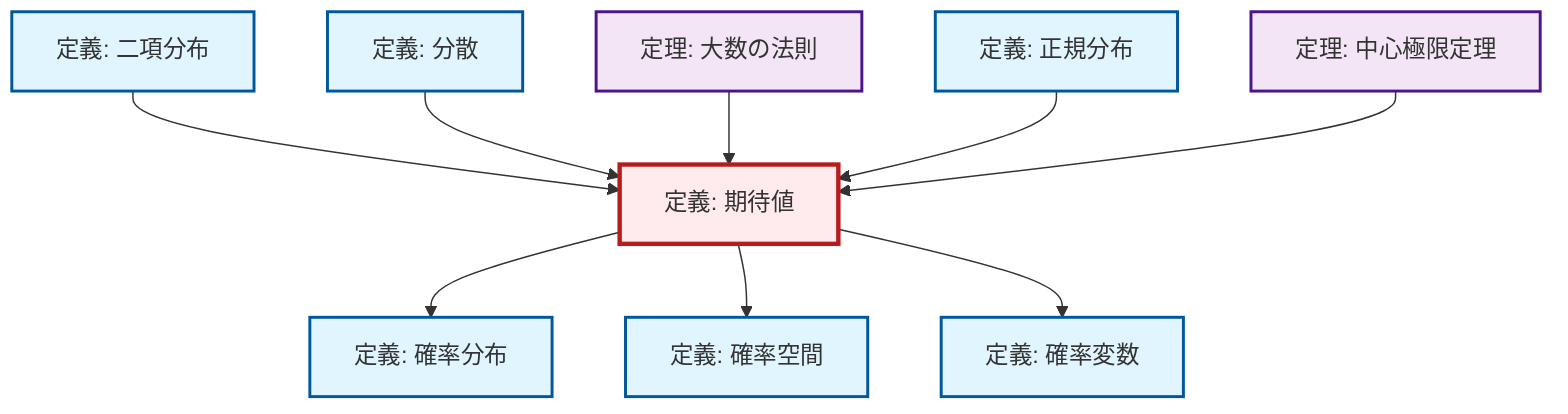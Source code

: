 graph TD
    classDef definition fill:#e1f5fe,stroke:#01579b,stroke-width:2px
    classDef theorem fill:#f3e5f5,stroke:#4a148c,stroke-width:2px
    classDef axiom fill:#fff3e0,stroke:#e65100,stroke-width:2px
    classDef example fill:#e8f5e9,stroke:#1b5e20,stroke-width:2px
    classDef current fill:#ffebee,stroke:#b71c1c,stroke-width:3px
    def-normal-distribution["定義: 正規分布"]:::definition
    def-binomial-distribution["定義: 二項分布"]:::definition
    thm-central-limit["定理: 中心極限定理"]:::theorem
    thm-law-of-large-numbers["定理: 大数の法則"]:::theorem
    def-probability-distribution["定義: 確率分布"]:::definition
    def-random-variable["定義: 確率変数"]:::definition
    def-variance["定義: 分散"]:::definition
    def-probability-space["定義: 確率空間"]:::definition
    def-expectation["定義: 期待値"]:::definition
    def-binomial-distribution --> def-expectation
    def-variance --> def-expectation
    thm-law-of-large-numbers --> def-expectation
    def-normal-distribution --> def-expectation
    def-expectation --> def-probability-distribution
    thm-central-limit --> def-expectation
    def-expectation --> def-probability-space
    def-expectation --> def-random-variable
    class def-expectation current